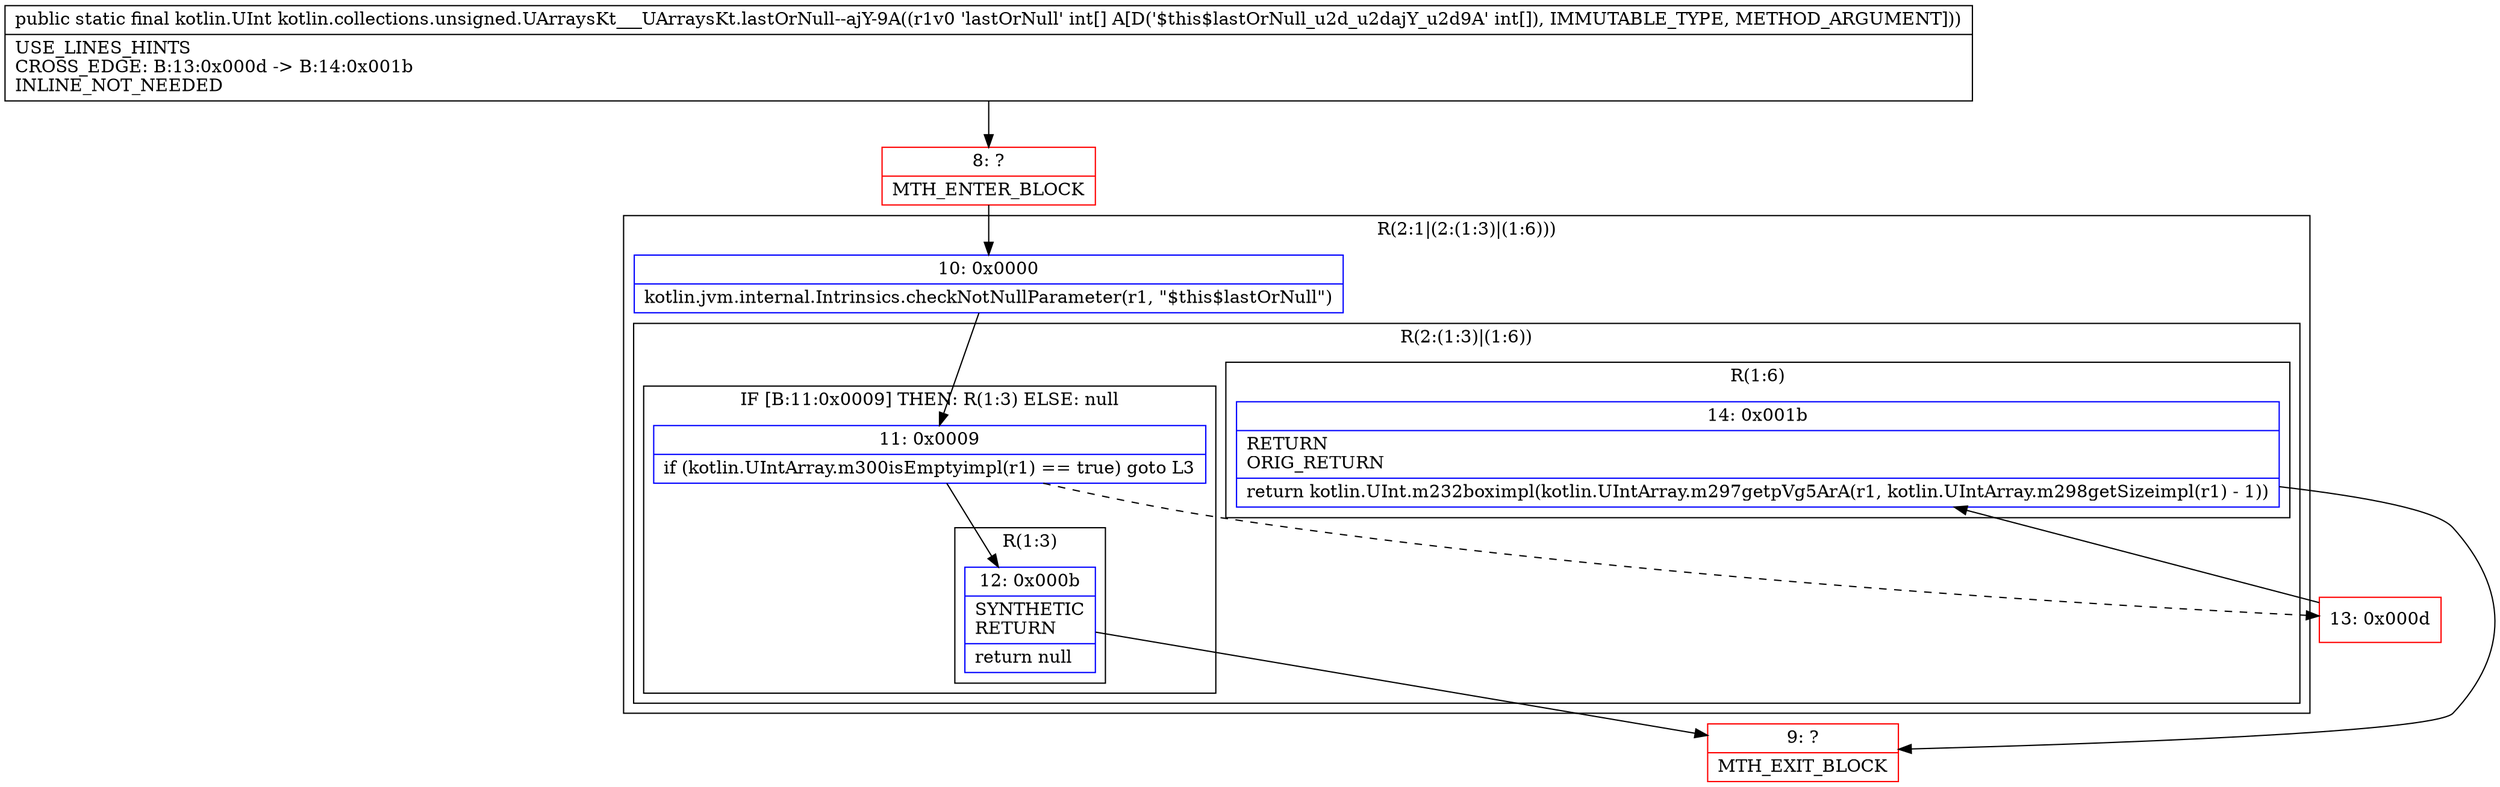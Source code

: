 digraph "CFG forkotlin.collections.unsigned.UArraysKt___UArraysKt.lastOrNull\-\-ajY\-9A([I)Lkotlin\/UInt;" {
subgraph cluster_Region_382359877 {
label = "R(2:1|(2:(1:3)|(1:6)))";
node [shape=record,color=blue];
Node_10 [shape=record,label="{10\:\ 0x0000|kotlin.jvm.internal.Intrinsics.checkNotNullParameter(r1, \"$this$lastOrNull\")\l}"];
subgraph cluster_Region_442321423 {
label = "R(2:(1:3)|(1:6))";
node [shape=record,color=blue];
subgraph cluster_IfRegion_181284522 {
label = "IF [B:11:0x0009] THEN: R(1:3) ELSE: null";
node [shape=record,color=blue];
Node_11 [shape=record,label="{11\:\ 0x0009|if (kotlin.UIntArray.m300isEmptyimpl(r1) == true) goto L3\l}"];
subgraph cluster_Region_379316074 {
label = "R(1:3)";
node [shape=record,color=blue];
Node_12 [shape=record,label="{12\:\ 0x000b|SYNTHETIC\lRETURN\l|return null\l}"];
}
}
subgraph cluster_Region_1381995661 {
label = "R(1:6)";
node [shape=record,color=blue];
Node_14 [shape=record,label="{14\:\ 0x001b|RETURN\lORIG_RETURN\l|return kotlin.UInt.m232boximpl(kotlin.UIntArray.m297getpVg5ArA(r1, kotlin.UIntArray.m298getSizeimpl(r1) \- 1))\l}"];
}
}
}
Node_8 [shape=record,color=red,label="{8\:\ ?|MTH_ENTER_BLOCK\l}"];
Node_9 [shape=record,color=red,label="{9\:\ ?|MTH_EXIT_BLOCK\l}"];
Node_13 [shape=record,color=red,label="{13\:\ 0x000d}"];
MethodNode[shape=record,label="{public static final kotlin.UInt kotlin.collections.unsigned.UArraysKt___UArraysKt.lastOrNull\-\-ajY\-9A((r1v0 'lastOrNull' int[] A[D('$this$lastOrNull_u2d_u2dajY_u2d9A' int[]), IMMUTABLE_TYPE, METHOD_ARGUMENT]))  | USE_LINES_HINTS\lCROSS_EDGE: B:13:0x000d \-\> B:14:0x001b\lINLINE_NOT_NEEDED\l}"];
MethodNode -> Node_8;Node_10 -> Node_11;
Node_11 -> Node_12;
Node_11 -> Node_13[style=dashed];
Node_12 -> Node_9;
Node_14 -> Node_9;
Node_8 -> Node_10;
Node_13 -> Node_14;
}

